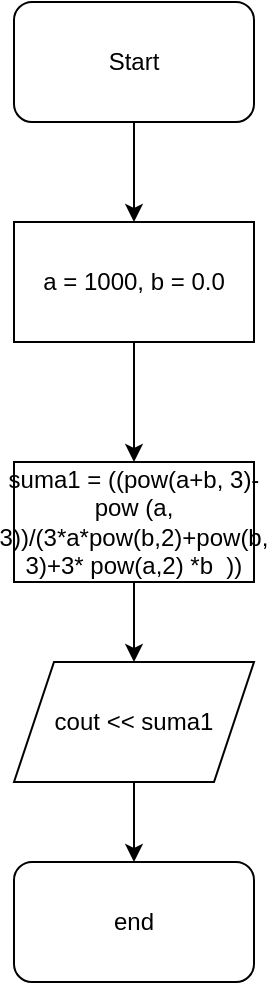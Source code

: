 <mxfile version="22.0.3" type="device">
  <diagram name="Сторінка-1" id="16uNBMUPMNt3LODtoYmI">
    <mxGraphModel dx="1036" dy="606" grid="1" gridSize="10" guides="1" tooltips="1" connect="1" arrows="1" fold="1" page="1" pageScale="1" pageWidth="827" pageHeight="1169" math="0" shadow="0">
      <root>
        <mxCell id="0" />
        <mxCell id="1" parent="0" />
        <mxCell id="tfUgb17soO2Li63GGgPO-3" style="edgeStyle=orthogonalEdgeStyle;rounded=0;orthogonalLoop=1;jettySize=auto;html=1;exitX=0.5;exitY=1;exitDx=0;exitDy=0;entryX=0.5;entryY=0;entryDx=0;entryDy=0;" edge="1" parent="1" source="tfUgb17soO2Li63GGgPO-1" target="tfUgb17soO2Li63GGgPO-2">
          <mxGeometry relative="1" as="geometry" />
        </mxCell>
        <mxCell id="tfUgb17soO2Li63GGgPO-1" value="Start" style="rounded=1;whiteSpace=wrap;html=1;" vertex="1" parent="1">
          <mxGeometry x="270" y="140" width="120" height="60" as="geometry" />
        </mxCell>
        <mxCell id="tfUgb17soO2Li63GGgPO-6" value="" style="edgeStyle=orthogonalEdgeStyle;rounded=0;orthogonalLoop=1;jettySize=auto;html=1;" edge="1" parent="1" source="tfUgb17soO2Li63GGgPO-2" target="tfUgb17soO2Li63GGgPO-5">
          <mxGeometry relative="1" as="geometry" />
        </mxCell>
        <mxCell id="tfUgb17soO2Li63GGgPO-2" value="a = 1000, b = 0.0" style="rounded=0;whiteSpace=wrap;html=1;" vertex="1" parent="1">
          <mxGeometry x="270" y="250" width="120" height="60" as="geometry" />
        </mxCell>
        <mxCell id="tfUgb17soO2Li63GGgPO-18" style="edgeStyle=orthogonalEdgeStyle;rounded=0;orthogonalLoop=1;jettySize=auto;html=1;exitX=0.5;exitY=1;exitDx=0;exitDy=0;entryX=0.5;entryY=0;entryDx=0;entryDy=0;" edge="1" parent="1" source="tfUgb17soO2Li63GGgPO-5" target="tfUgb17soO2Li63GGgPO-17">
          <mxGeometry relative="1" as="geometry" />
        </mxCell>
        <mxCell id="tfUgb17soO2Li63GGgPO-5" value="suma1 = ((pow(a+b, 3)- pow (a, 3))/(3*a*pow(b,2)+pow(b, 3)+3* pow(a,2) *b&amp;nbsp; ))" style="rounded=0;whiteSpace=wrap;html=1;" vertex="1" parent="1">
          <mxGeometry x="270" y="370" width="120" height="60" as="geometry" />
        </mxCell>
        <mxCell id="tfUgb17soO2Li63GGgPO-20" value="" style="edgeStyle=orthogonalEdgeStyle;rounded=0;orthogonalLoop=1;jettySize=auto;html=1;" edge="1" parent="1" source="tfUgb17soO2Li63GGgPO-17" target="tfUgb17soO2Li63GGgPO-19">
          <mxGeometry relative="1" as="geometry" />
        </mxCell>
        <mxCell id="tfUgb17soO2Li63GGgPO-17" value="cout &amp;lt;&amp;lt; suma1" style="shape=parallelogram;perimeter=parallelogramPerimeter;whiteSpace=wrap;html=1;fixedSize=1;" vertex="1" parent="1">
          <mxGeometry x="270" y="470" width="120" height="60" as="geometry" />
        </mxCell>
        <mxCell id="tfUgb17soO2Li63GGgPO-19" value="end" style="rounded=1;whiteSpace=wrap;html=1;" vertex="1" parent="1">
          <mxGeometry x="270" y="570" width="120" height="60" as="geometry" />
        </mxCell>
      </root>
    </mxGraphModel>
  </diagram>
</mxfile>
